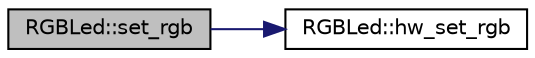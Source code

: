 digraph "RGBLed::set_rgb"
{
 // INTERACTIVE_SVG=YES
  edge [fontname="Helvetica",fontsize="10",labelfontname="Helvetica",labelfontsize="10"];
  node [fontname="Helvetica",fontsize="10",shape=record];
  rankdir="LR";
  Node1 [label="RGBLed::set_rgb",height=0.2,width=0.4,color="black", fillcolor="grey75", style="filled" fontcolor="black"];
  Node1 -> Node2 [color="midnightblue",fontsize="10",style="solid",fontname="Helvetica"];
  Node2 [label="RGBLed::hw_set_rgb",height=0.2,width=0.4,color="black", fillcolor="white", style="filled",URL="$classRGBLed.html#af048bc2b0da82e9599945910aac07aa6"];
}
